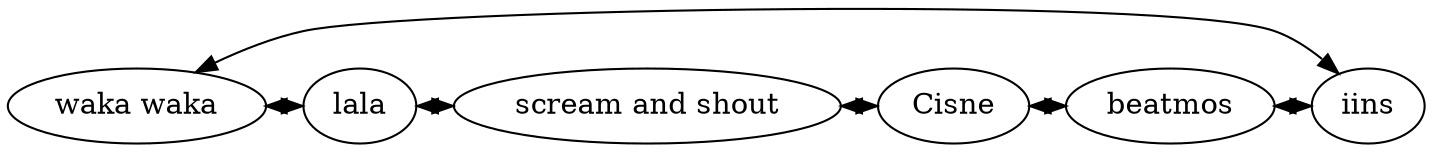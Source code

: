 digraph GrafoListaReproduccion {
	0 [label="waka waka"]
	1 [label=lala]
	0 -> 1 [constraint=false dir=both]
	2 [label="scream and shout"]
	1 -> 2 [constraint=false dir=both]
	3 [label=Cisne]
	2 -> 3 [constraint=false dir=both]
	4 [label=beatmos]
	3 -> 4 [constraint=false dir=both]
	5 [label=iins]
	4 -> 5 [constraint=false dir=both]
	0 -> 5 [constraint=false dir=both]
}
